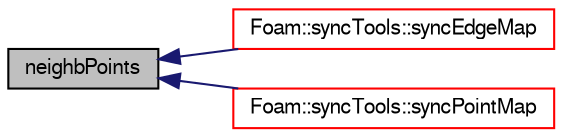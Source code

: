 digraph "neighbPoints"
{
  bgcolor="transparent";
  edge [fontname="FreeSans",fontsize="10",labelfontname="FreeSans",labelfontsize="10"];
  node [fontname="FreeSans",fontsize="10",shape=record];
  rankdir="LR";
  Node1 [label="neighbPoints",height=0.2,width=0.4,color="black", fillcolor="grey75", style="filled" fontcolor="black"];
  Node1 -> Node2 [dir="back",color="midnightblue",fontsize="10",style="solid",fontname="FreeSans"];
  Node2 [label="Foam::syncTools::syncEdgeMap",height=0.2,width=0.4,color="red",URL="$a02474.html#a154ac086463b8d7a0eed8c4539d3ab73",tooltip="Synchronize values on selected edges. "];
  Node1 -> Node3 [dir="back",color="midnightblue",fontsize="10",style="solid",fontname="FreeSans"];
  Node3 [label="Foam::syncTools::syncPointMap",height=0.2,width=0.4,color="red",URL="$a02474.html#a08bdf5c6403dd4367d1714c3d5b4145d",tooltip="Synchronize values on selected points. "];
}
